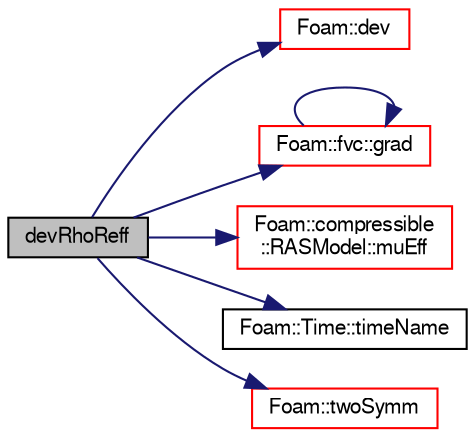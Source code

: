 digraph "devRhoReff"
{
  bgcolor="transparent";
  edge [fontname="FreeSans",fontsize="10",labelfontname="FreeSans",labelfontsize="10"];
  node [fontname="FreeSans",fontsize="10",shape=record];
  rankdir="LR";
  Node1584 [label="devRhoReff",height=0.2,width=0.4,color="black", fillcolor="grey75", style="filled", fontcolor="black"];
  Node1584 -> Node1585 [color="midnightblue",fontsize="10",style="solid",fontname="FreeSans"];
  Node1585 [label="Foam::dev",height=0.2,width=0.4,color="red",URL="$a21124.html#a042ede1d98e91923a7cc5e14e9f86854"];
  Node1584 -> Node1589 [color="midnightblue",fontsize="10",style="solid",fontname="FreeSans"];
  Node1589 [label="Foam::fvc::grad",height=0.2,width=0.4,color="red",URL="$a21134.html#a7c00ec90ecc15ed3005255e42c52827a"];
  Node1589 -> Node1589 [color="midnightblue",fontsize="10",style="solid",fontname="FreeSans"];
  Node1584 -> Node1592 [color="midnightblue",fontsize="10",style="solid",fontname="FreeSans"];
  Node1592 [label="Foam::compressible\l::RASModel::muEff",height=0.2,width=0.4,color="red",URL="$a30758.html#aa206832eff83026a00ef917343447f26",tooltip="Return the effective viscosity. "];
  Node1584 -> Node1596 [color="midnightblue",fontsize="10",style="solid",fontname="FreeSans"];
  Node1596 [label="Foam::Time::timeName",height=0.2,width=0.4,color="black",URL="$a26350.html#ad9d86fef6eca18797c786726cf925179",tooltip="Return time name of given scalar time. "];
  Node1584 -> Node1597 [color="midnightblue",fontsize="10",style="solid",fontname="FreeSans"];
  Node1597 [label="Foam::twoSymm",height=0.2,width=0.4,color="red",URL="$a21124.html#a446550beb700669a32e76d9b87d5e043"];
}
